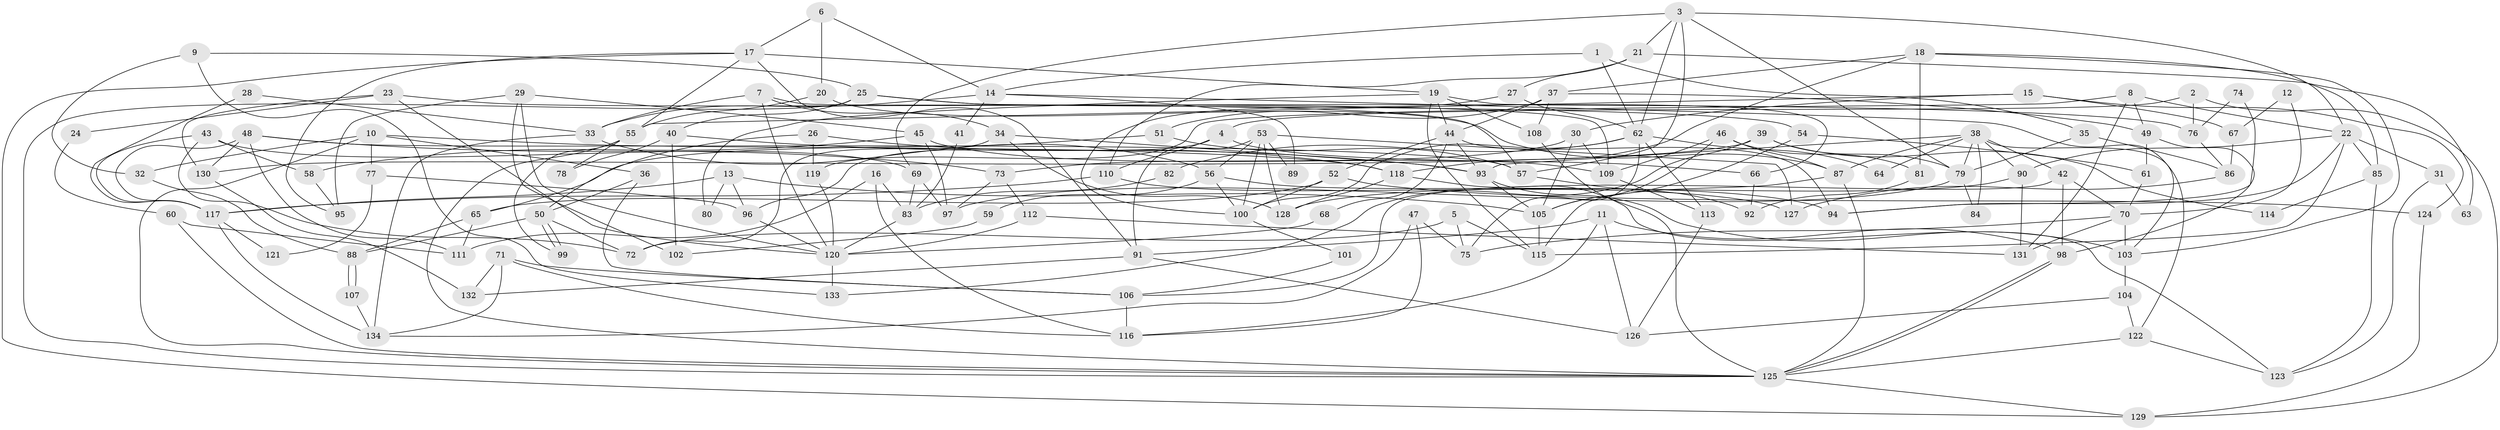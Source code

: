 // coarse degree distribution, {3: 0.23255813953488372, 5: 0.12790697674418605, 6: 0.1511627906976744, 4: 0.1744186046511628, 8: 0.03488372093023256, 10: 0.03488372093023256, 9: 0.046511627906976744, 2: 0.09302325581395349, 7: 0.06976744186046512, 11: 0.023255813953488372, 1: 0.011627906976744186}
// Generated by graph-tools (version 1.1) at 2025/52/02/27/25 19:52:08]
// undirected, 134 vertices, 268 edges
graph export_dot {
graph [start="1"]
  node [color=gray90,style=filled];
  1;
  2;
  3;
  4;
  5;
  6;
  7;
  8;
  9;
  10;
  11;
  12;
  13;
  14;
  15;
  16;
  17;
  18;
  19;
  20;
  21;
  22;
  23;
  24;
  25;
  26;
  27;
  28;
  29;
  30;
  31;
  32;
  33;
  34;
  35;
  36;
  37;
  38;
  39;
  40;
  41;
  42;
  43;
  44;
  45;
  46;
  47;
  48;
  49;
  50;
  51;
  52;
  53;
  54;
  55;
  56;
  57;
  58;
  59;
  60;
  61;
  62;
  63;
  64;
  65;
  66;
  67;
  68;
  69;
  70;
  71;
  72;
  73;
  74;
  75;
  76;
  77;
  78;
  79;
  80;
  81;
  82;
  83;
  84;
  85;
  86;
  87;
  88;
  89;
  90;
  91;
  92;
  93;
  94;
  95;
  96;
  97;
  98;
  99;
  100;
  101;
  102;
  103;
  104;
  105;
  106;
  107;
  108;
  109;
  110;
  111;
  112;
  113;
  114;
  115;
  116;
  117;
  118;
  119;
  120;
  121;
  122;
  123;
  124;
  125;
  126;
  127;
  128;
  129;
  130;
  131;
  132;
  133;
  134;
  1 -- 62;
  1 -- 14;
  1 -- 35;
  2 -- 76;
  2 -- 4;
  2 -- 129;
  3 -- 79;
  3 -- 22;
  3 -- 21;
  3 -- 57;
  3 -- 62;
  3 -- 69;
  4 -- 66;
  4 -- 96;
  4 -- 110;
  5 -- 75;
  5 -- 115;
  5 -- 72;
  6 -- 20;
  6 -- 17;
  6 -- 14;
  7 -- 33;
  7 -- 34;
  7 -- 109;
  7 -- 120;
  8 -- 131;
  8 -- 22;
  8 -- 49;
  8 -- 119;
  9 -- 25;
  9 -- 32;
  9 -- 133;
  10 -- 36;
  10 -- 125;
  10 -- 32;
  10 -- 77;
  10 -- 118;
  11 -- 91;
  11 -- 126;
  11 -- 98;
  11 -- 116;
  12 -- 70;
  12 -- 67;
  13 -- 117;
  13 -- 105;
  13 -- 80;
  13 -- 96;
  14 -- 33;
  14 -- 41;
  14 -- 89;
  14 -- 103;
  15 -- 124;
  15 -- 55;
  15 -- 30;
  15 -- 67;
  16 -- 116;
  16 -- 83;
  16 -- 111;
  17 -- 19;
  17 -- 129;
  17 -- 55;
  17 -- 91;
  17 -- 95;
  18 -- 103;
  18 -- 37;
  18 -- 81;
  18 -- 85;
  18 -- 118;
  19 -- 44;
  19 -- 108;
  19 -- 66;
  19 -- 80;
  19 -- 115;
  20 -- 55;
  20 -- 87;
  21 -- 110;
  21 -- 27;
  21 -- 63;
  22 -- 85;
  22 -- 115;
  22 -- 31;
  22 -- 90;
  22 -- 94;
  23 -- 120;
  23 -- 130;
  23 -- 24;
  23 -- 76;
  24 -- 60;
  25 -- 125;
  25 -- 54;
  25 -- 40;
  25 -- 57;
  26 -- 119;
  26 -- 118;
  26 -- 50;
  27 -- 100;
  27 -- 62;
  28 -- 117;
  28 -- 33;
  29 -- 45;
  29 -- 120;
  29 -- 95;
  29 -- 102;
  30 -- 109;
  30 -- 73;
  30 -- 105;
  31 -- 123;
  31 -- 63;
  32 -- 88;
  33 -- 134;
  33 -- 56;
  34 -- 128;
  34 -- 72;
  34 -- 93;
  35 -- 79;
  35 -- 86;
  36 -- 106;
  36 -- 50;
  37 -- 49;
  37 -- 44;
  37 -- 51;
  37 -- 108;
  38 -- 90;
  38 -- 93;
  38 -- 42;
  38 -- 64;
  38 -- 79;
  38 -- 84;
  38 -- 87;
  38 -- 122;
  39 -- 130;
  39 -- 79;
  39 -- 114;
  39 -- 133;
  40 -- 93;
  40 -- 78;
  40 -- 102;
  41 -- 83;
  42 -- 98;
  42 -- 70;
  42 -- 106;
  43 -- 72;
  43 -- 58;
  43 -- 69;
  43 -- 117;
  44 -- 52;
  44 -- 93;
  44 -- 68;
  44 -- 94;
  45 -- 97;
  45 -- 109;
  45 -- 58;
  46 -- 105;
  46 -- 87;
  46 -- 81;
  46 -- 109;
  47 -- 116;
  47 -- 75;
  47 -- 134;
  48 -- 111;
  48 -- 57;
  48 -- 73;
  48 -- 117;
  48 -- 130;
  49 -- 98;
  49 -- 61;
  50 -- 99;
  50 -- 99;
  50 -- 72;
  50 -- 88;
  51 -- 57;
  51 -- 65;
  52 -- 100;
  52 -- 65;
  52 -- 124;
  53 -- 128;
  53 -- 56;
  53 -- 89;
  53 -- 91;
  53 -- 100;
  53 -- 127;
  54 -- 105;
  54 -- 61;
  55 -- 125;
  55 -- 78;
  55 -- 99;
  56 -- 100;
  56 -- 94;
  56 -- 59;
  57 -- 92;
  58 -- 95;
  59 -- 102;
  60 -- 125;
  60 -- 111;
  61 -- 70;
  62 -- 64;
  62 -- 75;
  62 -- 82;
  62 -- 100;
  62 -- 113;
  65 -- 88;
  65 -- 111;
  66 -- 92;
  67 -- 86;
  68 -- 120;
  69 -- 83;
  69 -- 97;
  70 -- 103;
  70 -- 75;
  70 -- 131;
  71 -- 116;
  71 -- 134;
  71 -- 106;
  71 -- 132;
  73 -- 97;
  73 -- 112;
  74 -- 94;
  74 -- 76;
  76 -- 86;
  77 -- 96;
  77 -- 121;
  79 -- 97;
  79 -- 84;
  81 -- 92;
  82 -- 83;
  83 -- 120;
  85 -- 123;
  85 -- 114;
  86 -- 127;
  87 -- 125;
  87 -- 115;
  88 -- 107;
  88 -- 107;
  90 -- 131;
  90 -- 128;
  91 -- 126;
  91 -- 132;
  93 -- 105;
  93 -- 103;
  96 -- 120;
  98 -- 125;
  98 -- 125;
  100 -- 101;
  101 -- 106;
  103 -- 104;
  104 -- 126;
  104 -- 122;
  105 -- 115;
  106 -- 116;
  107 -- 134;
  108 -- 125;
  109 -- 113;
  110 -- 117;
  110 -- 127;
  112 -- 120;
  112 -- 131;
  113 -- 126;
  117 -- 121;
  117 -- 134;
  118 -- 123;
  118 -- 128;
  119 -- 120;
  120 -- 133;
  122 -- 123;
  122 -- 125;
  124 -- 129;
  125 -- 129;
  130 -- 132;
}
